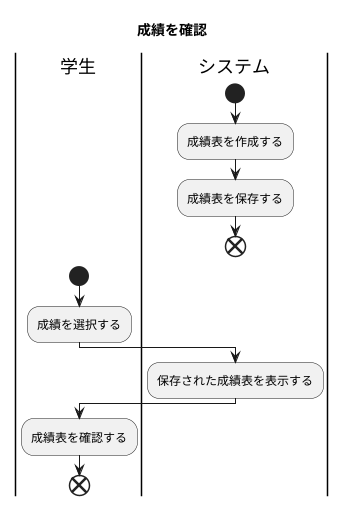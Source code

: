 @startuml 7-5
title 成績を確認
|学生|

|システム|
start
:成績表を作成する;
:成績表を保存する;
end

|学生|
start
:成績を選択する;

|システム|
:保存された成績表を表示する;

|学生|
:成績表を確認する;
end
@enduml
